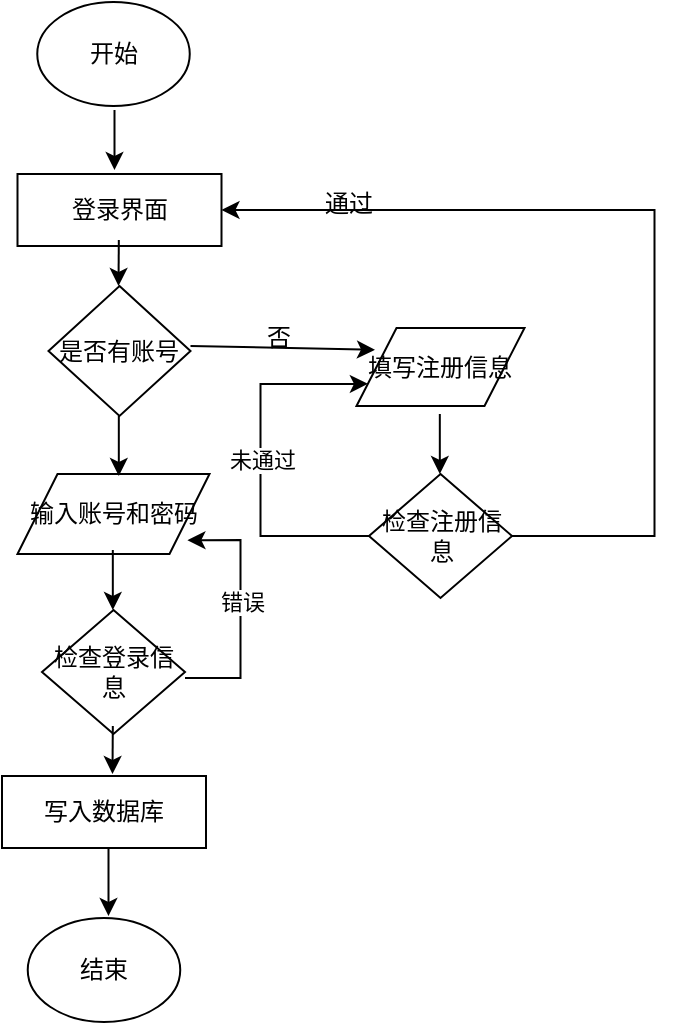 <mxfile version="24.0.7" type="github">
  <diagram name="第 1 页" id="jbKgMZ8qUMG0ULwYWJjo">
    <mxGraphModel dx="1050" dy="538" grid="0" gridSize="10" guides="1" tooltips="1" connect="1" arrows="1" fold="1" page="1" pageScale="1" pageWidth="827" pageHeight="1169" math="0" shadow="0">
      <root>
        <mxCell id="0" />
        <mxCell id="1" parent="0" />
        <mxCell id="NztIIjIINFcwzbr1o9Jd-2" value="登录界面" style="rounded=0;whiteSpace=wrap;html=1;" parent="1" vertex="1">
          <mxGeometry x="233.75" y="181" width="102" height="36" as="geometry" />
        </mxCell>
        <mxCell id="NztIIjIINFcwzbr1o9Jd-3" value="是否有账号" style="rhombus;whiteSpace=wrap;html=1;" parent="1" vertex="1">
          <mxGeometry x="249.25" y="237" width="71" height="65" as="geometry" />
        </mxCell>
        <mxCell id="NztIIjIINFcwzbr1o9Jd-4" value="输入账号和密码" style="shape=parallelogram;perimeter=parallelogramPerimeter;whiteSpace=wrap;html=1;fixedSize=1;" parent="1" vertex="1">
          <mxGeometry x="233.75" y="331" width="96" height="40" as="geometry" />
        </mxCell>
        <mxCell id="NztIIjIINFcwzbr1o9Jd-5" value="检查登录信息" style="rhombus;whiteSpace=wrap;html=1;" parent="1" vertex="1">
          <mxGeometry x="246" y="399" width="71.5" height="62" as="geometry" />
        </mxCell>
        <mxCell id="NztIIjIINFcwzbr1o9Jd-7" value="写入数据库" style="rounded=0;whiteSpace=wrap;html=1;" parent="1" vertex="1">
          <mxGeometry x="226" y="482" width="102" height="36" as="geometry" />
        </mxCell>
        <mxCell id="NztIIjIINFcwzbr1o9Jd-10" value="" style="endArrow=classic;html=1;rounded=0;" parent="1" edge="1">
          <mxGeometry width="50" height="50" relative="1" as="geometry">
            <mxPoint x="282.25" y="149" as="sourcePoint" />
            <mxPoint x="282.25" y="179" as="targetPoint" />
          </mxGeometry>
        </mxCell>
        <mxCell id="NztIIjIINFcwzbr1o9Jd-11" value="" style="endArrow=classic;html=1;rounded=0;" parent="1" edge="1">
          <mxGeometry width="50" height="50" relative="1" as="geometry">
            <mxPoint x="284.41" y="214" as="sourcePoint" />
            <mxPoint x="284.25" y="237" as="targetPoint" />
          </mxGeometry>
        </mxCell>
        <mxCell id="NztIIjIINFcwzbr1o9Jd-13" value="" style="endArrow=classic;html=1;rounded=0;" parent="1" edge="1">
          <mxGeometry width="50" height="50" relative="1" as="geometry">
            <mxPoint x="284.41" y="302" as="sourcePoint" />
            <mxPoint x="284.41" y="332" as="targetPoint" />
          </mxGeometry>
        </mxCell>
        <mxCell id="NztIIjIINFcwzbr1o9Jd-14" value="" style="endArrow=classic;html=1;rounded=0;" parent="1" edge="1">
          <mxGeometry width="50" height="50" relative="1" as="geometry">
            <mxPoint x="281.41" y="369" as="sourcePoint" />
            <mxPoint x="281.41" y="399" as="targetPoint" />
          </mxGeometry>
        </mxCell>
        <mxCell id="NztIIjIINFcwzbr1o9Jd-15" value="" style="endArrow=classic;html=1;rounded=0;" parent="1" edge="1">
          <mxGeometry width="50" height="50" relative="1" as="geometry">
            <mxPoint x="281.41" y="457" as="sourcePoint" />
            <mxPoint x="281.25" y="481" as="targetPoint" />
          </mxGeometry>
        </mxCell>
        <mxCell id="NztIIjIINFcwzbr1o9Jd-16" value="" style="endArrow=classic;html=1;rounded=0;" parent="1" edge="1">
          <mxGeometry width="50" height="50" relative="1" as="geometry">
            <mxPoint x="279.25" y="518" as="sourcePoint" />
            <mxPoint x="279.25" y="552" as="targetPoint" />
          </mxGeometry>
        </mxCell>
        <mxCell id="NztIIjIINFcwzbr1o9Jd-17" value="填写注册信息" style="shape=parallelogram;perimeter=parallelogramPerimeter;whiteSpace=wrap;html=1;fixedSize=1;" parent="1" vertex="1">
          <mxGeometry x="403.25" y="258" width="84" height="39" as="geometry" />
        </mxCell>
        <mxCell id="NztIIjIINFcwzbr1o9Jd-19" value="" style="endArrow=classic;html=1;rounded=0;entryX=0.11;entryY=0.28;entryDx=0;entryDy=0;entryPerimeter=0;" parent="1" target="NztIIjIINFcwzbr1o9Jd-17" edge="1">
          <mxGeometry width="50" height="50" relative="1" as="geometry">
            <mxPoint x="320.25" y="267" as="sourcePoint" />
            <mxPoint x="320.25" y="297" as="targetPoint" />
          </mxGeometry>
        </mxCell>
        <mxCell id="NztIIjIINFcwzbr1o9Jd-20" value="" style="endArrow=classic;html=1;rounded=0;entryX=1;entryY=0.5;entryDx=0;entryDy=0;exitX=1;exitY=0.5;exitDx=0;exitDy=0;" parent="1" source="NztIIjIINFcwzbr1o9Jd-24" target="NztIIjIINFcwzbr1o9Jd-2" edge="1">
          <mxGeometry width="50" height="50" relative="1" as="geometry">
            <mxPoint x="549.25" y="459" as="sourcePoint" />
            <mxPoint x="448.25" y="184" as="targetPoint" />
            <Array as="points">
              <mxPoint x="552.25" y="362" />
              <mxPoint x="552.25" y="199" />
            </Array>
          </mxGeometry>
        </mxCell>
        <mxCell id="NztIIjIINFcwzbr1o9Jd-21" value="通过" style="text;html=1;align=center;verticalAlign=middle;resizable=0;points=[];autosize=1;strokeColor=none;fillColor=none;" parent="1" vertex="1">
          <mxGeometry x="377.75" y="183" width="42" height="26" as="geometry" />
        </mxCell>
        <mxCell id="NztIIjIINFcwzbr1o9Jd-22" value="否" style="text;html=1;align=center;verticalAlign=middle;resizable=0;points=[];autosize=1;strokeColor=none;fillColor=none;" parent="1" vertex="1">
          <mxGeometry x="348.75" y="250" width="30" height="26" as="geometry" />
        </mxCell>
        <mxCell id="NztIIjIINFcwzbr1o9Jd-23" value="" style="endArrow=classic;html=1;rounded=0;" parent="1" edge="1">
          <mxGeometry width="50" height="50" relative="1" as="geometry">
            <mxPoint x="444.91" y="301" as="sourcePoint" />
            <mxPoint x="444.91" y="331" as="targetPoint" />
          </mxGeometry>
        </mxCell>
        <mxCell id="NztIIjIINFcwzbr1o9Jd-24" value="检查注册信息" style="rhombus;whiteSpace=wrap;html=1;" parent="1" vertex="1">
          <mxGeometry x="409.5" y="331" width="71.5" height="62" as="geometry" />
        </mxCell>
        <mxCell id="NztIIjIINFcwzbr1o9Jd-25" value="" style="endArrow=classic;html=1;rounded=0;entryX=0;entryY=0.75;entryDx=0;entryDy=0;exitX=0;exitY=0.5;exitDx=0;exitDy=0;" parent="1" source="NztIIjIINFcwzbr1o9Jd-24" target="NztIIjIINFcwzbr1o9Jd-17" edge="1">
          <mxGeometry width="50" height="50" relative="1" as="geometry">
            <mxPoint x="365.25" y="368" as="sourcePoint" />
            <mxPoint x="401.25" y="281" as="targetPoint" />
            <Array as="points">
              <mxPoint x="355.25" y="362" />
              <mxPoint x="355.25" y="286" />
            </Array>
          </mxGeometry>
        </mxCell>
        <mxCell id="NztIIjIINFcwzbr1o9Jd-26" value="未通过" style="edgeLabel;html=1;align=center;verticalAlign=middle;resizable=0;points=[];" parent="NztIIjIINFcwzbr1o9Jd-25" vertex="1" connectable="0">
          <mxGeometry x="0.009" relative="1" as="geometry">
            <mxPoint as="offset" />
          </mxGeometry>
        </mxCell>
        <mxCell id="NztIIjIINFcwzbr1o9Jd-27" value="" style="endArrow=classic;html=1;rounded=0;entryX=0.885;entryY=0.828;entryDx=0;entryDy=0;entryPerimeter=0;" parent="1" target="NztIIjIINFcwzbr1o9Jd-4" edge="1">
          <mxGeometry width="50" height="50" relative="1" as="geometry">
            <mxPoint x="317.5" y="433" as="sourcePoint" />
            <mxPoint x="343.25" y="348" as="targetPoint" />
            <Array as="points">
              <mxPoint x="345.25" y="433" />
              <mxPoint x="345.25" y="364" />
            </Array>
          </mxGeometry>
        </mxCell>
        <mxCell id="NztIIjIINFcwzbr1o9Jd-28" value="错误" style="edgeLabel;html=1;align=center;verticalAlign=middle;resizable=0;points=[];" parent="NztIIjIINFcwzbr1o9Jd-27" vertex="1" connectable="0">
          <mxGeometry x="0.075" relative="1" as="geometry">
            <mxPoint as="offset" />
          </mxGeometry>
        </mxCell>
        <mxCell id="_mCN2Wm1is0m8z98lx2H-1" value="开始" style="ellipse;whiteSpace=wrap;html=1;" vertex="1" parent="1">
          <mxGeometry x="243.63" y="95" width="76.25" height="52" as="geometry" />
        </mxCell>
        <mxCell id="_mCN2Wm1is0m8z98lx2H-3" value="结束" style="ellipse;whiteSpace=wrap;html=1;" vertex="1" parent="1">
          <mxGeometry x="238.87" y="553" width="76.25" height="52" as="geometry" />
        </mxCell>
      </root>
    </mxGraphModel>
  </diagram>
</mxfile>
